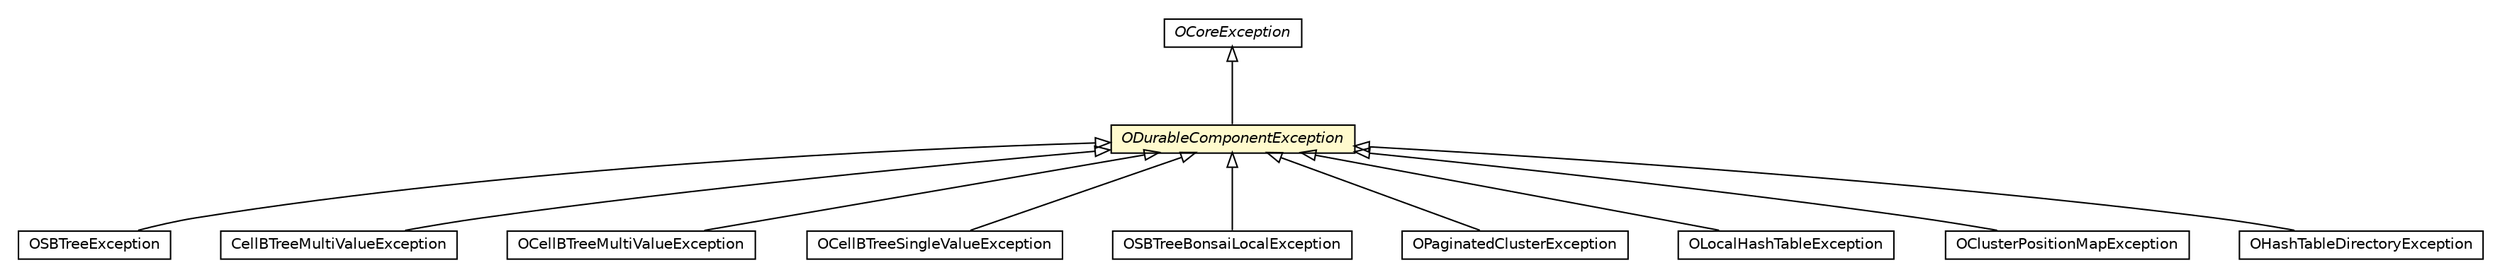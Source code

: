 #!/usr/local/bin/dot
#
# Class diagram 
# Generated by UMLGraph version R5_6-24-gf6e263 (http://www.umlgraph.org/)
#

digraph G {
	edge [fontname="Helvetica",fontsize=10,labelfontname="Helvetica",labelfontsize=10];
	node [fontname="Helvetica",fontsize=10,shape=plaintext];
	nodesep=0.25;
	ranksep=0.5;
	// com.orientechnologies.orient.core.storage.index.sbtree.local.OSBTreeException
	c2997187 [label=<<table title="com.orientechnologies.orient.core.storage.index.sbtree.local.OSBTreeException" border="0" cellborder="1" cellspacing="0" cellpadding="2" port="p" href="../storage/index/sbtree/local/OSBTreeException.html">
		<tr><td><table border="0" cellspacing="0" cellpadding="1">
<tr><td align="center" balign="center"> OSBTreeException </td></tr>
		</table></td></tr>
		</table>>, URL="../storage/index/sbtree/local/OSBTreeException.html", fontname="Helvetica", fontcolor="black", fontsize=10.0];
	// com.orientechnologies.orient.core.storage.index.sbtree.multivalue.v2.CellBTreeMultiValueException
	c2997198 [label=<<table title="com.orientechnologies.orient.core.storage.index.sbtree.multivalue.v2.CellBTreeMultiValueException" border="0" cellborder="1" cellspacing="0" cellpadding="2" port="p" href="../storage/index/sbtree/multivalue/v2/CellBTreeMultiValueException.html">
		<tr><td><table border="0" cellspacing="0" cellpadding="1">
<tr><td align="center" balign="center"> CellBTreeMultiValueException </td></tr>
		</table></td></tr>
		</table>>, URL="../storage/index/sbtree/multivalue/v2/CellBTreeMultiValueException.html", fontname="Helvetica", fontcolor="black", fontsize=10.0];
	// com.orientechnologies.orient.core.storage.index.sbtree.multivalue.v1.OCellBTreeMultiValueException
	c2997205 [label=<<table title="com.orientechnologies.orient.core.storage.index.sbtree.multivalue.v1.OCellBTreeMultiValueException" border="0" cellborder="1" cellspacing="0" cellpadding="2" port="p" href="../storage/index/sbtree/multivalue/v1/OCellBTreeMultiValueException.html">
		<tr><td><table border="0" cellspacing="0" cellpadding="1">
<tr><td align="center" balign="center"> OCellBTreeMultiValueException </td></tr>
		</table></td></tr>
		</table>>, URL="../storage/index/sbtree/multivalue/v1/OCellBTreeMultiValueException.html", fontname="Helvetica", fontcolor="black", fontsize=10.0];
	// com.orientechnologies.orient.core.storage.index.sbtree.singlevalue.OCellBTreeSingleValueException
	c2997209 [label=<<table title="com.orientechnologies.orient.core.storage.index.sbtree.singlevalue.OCellBTreeSingleValueException" border="0" cellborder="1" cellspacing="0" cellpadding="2" port="p" href="../storage/index/sbtree/singlevalue/OCellBTreeSingleValueException.html">
		<tr><td><table border="0" cellspacing="0" cellpadding="1">
<tr><td align="center" balign="center"> OCellBTreeSingleValueException </td></tr>
		</table></td></tr>
		</table>>, URL="../storage/index/sbtree/singlevalue/OCellBTreeSingleValueException.html", fontname="Helvetica", fontcolor="black", fontsize=10.0];
	// com.orientechnologies.orient.core.exception.OCoreException
	c2997307 [label=<<table title="com.orientechnologies.orient.core.exception.OCoreException" border="0" cellborder="1" cellspacing="0" cellpadding="2" port="p" href="./OCoreException.html">
		<tr><td><table border="0" cellspacing="0" cellpadding="1">
<tr><td align="center" balign="center"><font face="Helvetica-Oblique"> OCoreException </font></td></tr>
		</table></td></tr>
		</table>>, URL="./OCoreException.html", fontname="Helvetica", fontcolor="black", fontsize=10.0];
	// com.orientechnologies.orient.core.exception.OSBTreeBonsaiLocalException
	c2997310 [label=<<table title="com.orientechnologies.orient.core.exception.OSBTreeBonsaiLocalException" border="0" cellborder="1" cellspacing="0" cellpadding="2" port="p" href="./OSBTreeBonsaiLocalException.html">
		<tr><td><table border="0" cellspacing="0" cellpadding="1">
<tr><td align="center" balign="center"> OSBTreeBonsaiLocalException </td></tr>
		</table></td></tr>
		</table>>, URL="./OSBTreeBonsaiLocalException.html", fontname="Helvetica", fontcolor="black", fontsize=10.0];
	// com.orientechnologies.orient.core.exception.ODurableComponentException
	c2997311 [label=<<table title="com.orientechnologies.orient.core.exception.ODurableComponentException" border="0" cellborder="1" cellspacing="0" cellpadding="2" port="p" bgcolor="lemonChiffon" href="./ODurableComponentException.html">
		<tr><td><table border="0" cellspacing="0" cellpadding="1">
<tr><td align="center" balign="center"><font face="Helvetica-Oblique"> ODurableComponentException </font></td></tr>
		</table></td></tr>
		</table>>, URL="./ODurableComponentException.html", fontname="Helvetica", fontcolor="black", fontsize=10.0];
	// com.orientechnologies.orient.core.exception.OPaginatedClusterException
	c2997314 [label=<<table title="com.orientechnologies.orient.core.exception.OPaginatedClusterException" border="0" cellborder="1" cellspacing="0" cellpadding="2" port="p" href="./OPaginatedClusterException.html">
		<tr><td><table border="0" cellspacing="0" cellpadding="1">
<tr><td align="center" balign="center"> OPaginatedClusterException </td></tr>
		</table></td></tr>
		</table>>, URL="./OPaginatedClusterException.html", fontname="Helvetica", fontcolor="black", fontsize=10.0];
	// com.orientechnologies.orient.core.exception.OLocalHashTableException
	c2997324 [label=<<table title="com.orientechnologies.orient.core.exception.OLocalHashTableException" border="0" cellborder="1" cellspacing="0" cellpadding="2" port="p" href="./OLocalHashTableException.html">
		<tr><td><table border="0" cellspacing="0" cellpadding="1">
<tr><td align="center" balign="center"> OLocalHashTableException </td></tr>
		</table></td></tr>
		</table>>, URL="./OLocalHashTableException.html", fontname="Helvetica", fontcolor="black", fontsize=10.0];
	// com.orientechnologies.orient.core.exception.OClusterPositionMapException
	c2997341 [label=<<table title="com.orientechnologies.orient.core.exception.OClusterPositionMapException" border="0" cellborder="1" cellspacing="0" cellpadding="2" port="p" href="./OClusterPositionMapException.html">
		<tr><td><table border="0" cellspacing="0" cellpadding="1">
<tr><td align="center" balign="center"> OClusterPositionMapException </td></tr>
		</table></td></tr>
		</table>>, URL="./OClusterPositionMapException.html", fontname="Helvetica", fontcolor="black", fontsize=10.0];
	// com.orientechnologies.orient.core.exception.OHashTableDirectoryException
	c2997346 [label=<<table title="com.orientechnologies.orient.core.exception.OHashTableDirectoryException" border="0" cellborder="1" cellspacing="0" cellpadding="2" port="p" href="./OHashTableDirectoryException.html">
		<tr><td><table border="0" cellspacing="0" cellpadding="1">
<tr><td align="center" balign="center"> OHashTableDirectoryException </td></tr>
		</table></td></tr>
		</table>>, URL="./OHashTableDirectoryException.html", fontname="Helvetica", fontcolor="black", fontsize=10.0];
	//com.orientechnologies.orient.core.storage.index.sbtree.local.OSBTreeException extends com.orientechnologies.orient.core.exception.ODurableComponentException
	c2997311:p -> c2997187:p [dir=back,arrowtail=empty];
	//com.orientechnologies.orient.core.storage.index.sbtree.multivalue.v2.CellBTreeMultiValueException extends com.orientechnologies.orient.core.exception.ODurableComponentException
	c2997311:p -> c2997198:p [dir=back,arrowtail=empty];
	//com.orientechnologies.orient.core.storage.index.sbtree.multivalue.v1.OCellBTreeMultiValueException extends com.orientechnologies.orient.core.exception.ODurableComponentException
	c2997311:p -> c2997205:p [dir=back,arrowtail=empty];
	//com.orientechnologies.orient.core.storage.index.sbtree.singlevalue.OCellBTreeSingleValueException extends com.orientechnologies.orient.core.exception.ODurableComponentException
	c2997311:p -> c2997209:p [dir=back,arrowtail=empty];
	//com.orientechnologies.orient.core.exception.OSBTreeBonsaiLocalException extends com.orientechnologies.orient.core.exception.ODurableComponentException
	c2997311:p -> c2997310:p [dir=back,arrowtail=empty];
	//com.orientechnologies.orient.core.exception.ODurableComponentException extends com.orientechnologies.orient.core.exception.OCoreException
	c2997307:p -> c2997311:p [dir=back,arrowtail=empty];
	//com.orientechnologies.orient.core.exception.OPaginatedClusterException extends com.orientechnologies.orient.core.exception.ODurableComponentException
	c2997311:p -> c2997314:p [dir=back,arrowtail=empty];
	//com.orientechnologies.orient.core.exception.OLocalHashTableException extends com.orientechnologies.orient.core.exception.ODurableComponentException
	c2997311:p -> c2997324:p [dir=back,arrowtail=empty];
	//com.orientechnologies.orient.core.exception.OClusterPositionMapException extends com.orientechnologies.orient.core.exception.ODurableComponentException
	c2997311:p -> c2997341:p [dir=back,arrowtail=empty];
	//com.orientechnologies.orient.core.exception.OHashTableDirectoryException extends com.orientechnologies.orient.core.exception.ODurableComponentException
	c2997311:p -> c2997346:p [dir=back,arrowtail=empty];
}

